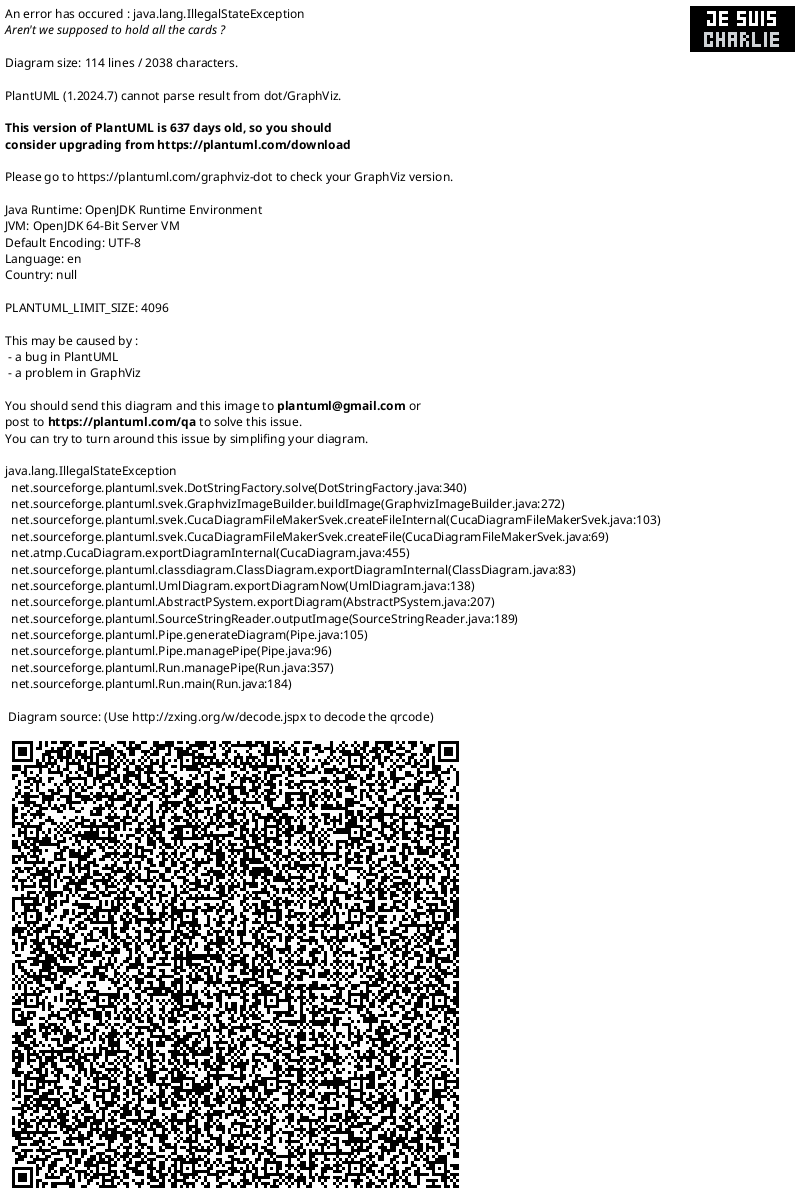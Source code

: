 
@startuml

' --------------------
' | configuration
' --------------------
hide circle
skinparam linetype ortho
left to right direction
' skinparam nodesep 100
' skinparam ranksep 100

' --------------------
' | entities
' --------------------
package "User Repo" as user_repo {
    entity users {
        id: int <<PK>>
        --
        username: string
        display_name: string
        spotify_token: string
        hashed_password: string
        is_admin: bool
    }
}

package "Session Repo" as session_repo {
    entity sessions {
        id: int <<PK>>
        --
        name: string
        created_by: int
        created_at: int
        max_submissions: int
        start_at: int
        submission_phase_duration: int
        vote_phase_duration: int
    }

    entity players {
        session_id: int <<FK>>
        player_id: int <<FK>>
        --
        playlist_id: string <<FK>>
        is_submissions_finalized: bool
    }
    note right
        TODO:
        Update is_submissions_finalized 
        to be a unix timestamp submissions_finalized_at
    end note

    entity candidates {
        id: int <<PK>>
        --
        nominator_id: int <<FK>>
        session_id: int <<FK>>
        track_id: string
    }

    entity votes {
        session_id: int <<FK>>
        voter_id: int <<FK>>
        candidate_id: int <<FK>>
        --
    }

    
}

package "Music Repo" as music_repo {
    entity artists {
        id: string <<PK>>
        --
        name: string
        url: string
    }

    entity albums {
        id: string <<PK>>
        --
        name: string
        url: string
    }

    entity playlists {
        id: string <<PK>>
        --
        name: string
        url: string
    }

    entity tracks {
        id: string <<PK>>
        --
        name: string
        artists: string
        album: string
        explicit: bool
        url: string
    }

}

' --------------------
' | relationships
' --------------------
players }|--|| sessions
players }o--|| users
players ||--o| playlists

candidates }o--|| players
candidates }o--|| sessions
candidates }o--|| tracks

votes }o--|| players
votes }o--|| candidates
votes }o--|| sessions

tracks }|--|{ artists
tracks }|--|| albums
tracks }o--o{ playlists


@enduml
